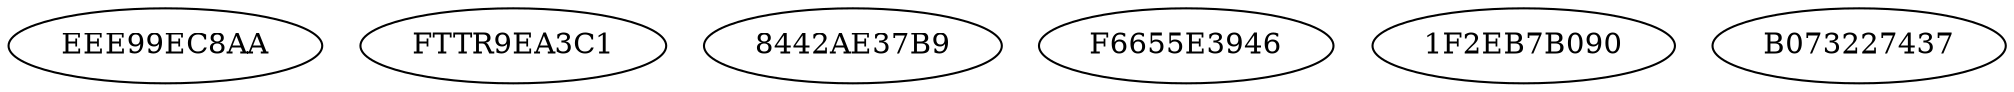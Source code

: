 strict graph  {
"./Cluster_2/EEE99EC8AA67B05407C01094184C33D2B5A44" [label=EEE99EC8AA];
"./Cluster_2/FTTR9EA3C16194CE354C244C1B74C46CD92E" [label=FTTR9EA3C1];
"./Cluster_2/8442AE37B91F279A9F06DE4C60B286A3" [label="8442AE37B9"];
"./Cluster_2/F6655E39465C2FF5B016980D918EA028" [label=F6655E3946];
"./Cluster_2/1F2EB7B090018D975E6D9B40868C94CA" [label="1F2EB7B090"];
"./Cluster_2/B07322743778B5868475DBE66EEDAC4F" [label=B073227437];
}
